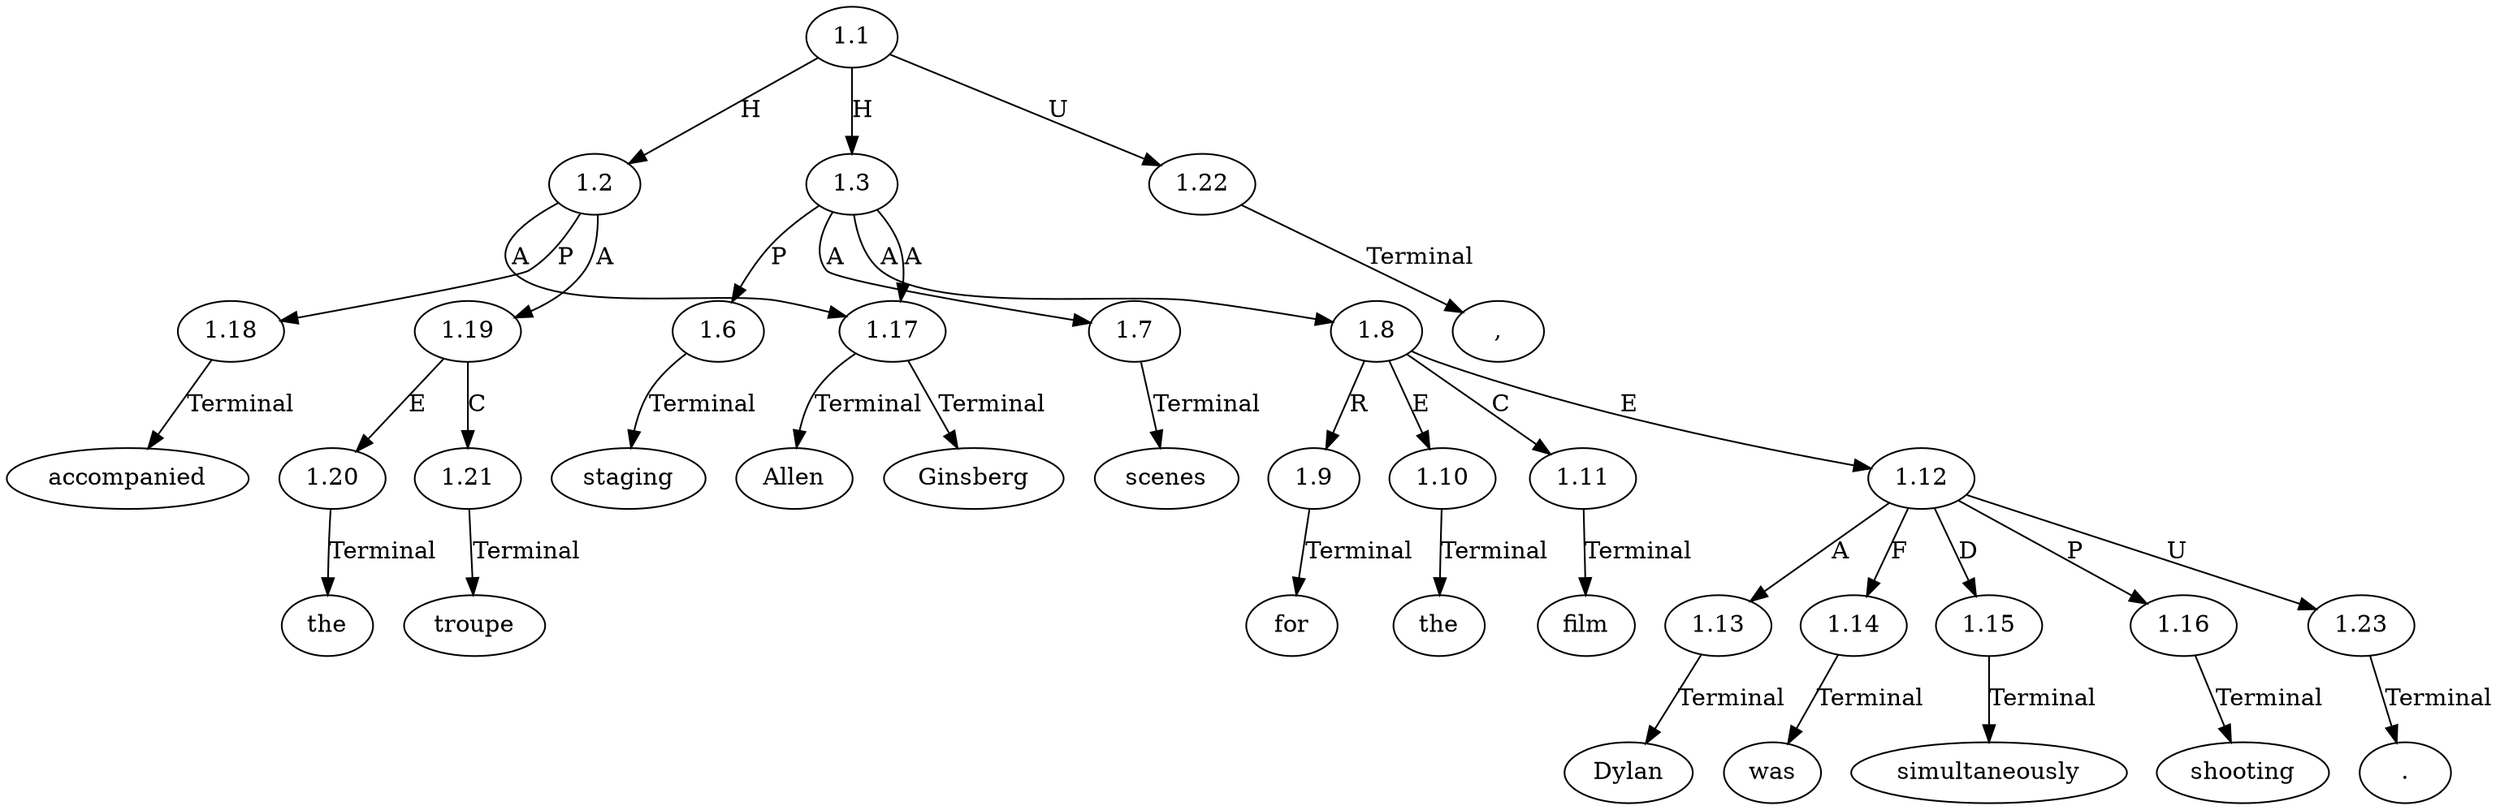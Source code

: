 // Graph
digraph {
	0.1 [label=Allen ordering=out]
	0.10 [label=the ordering=out]
	0.11 [label=film ordering=out]
	0.12 [label=Dylan ordering=out]
	0.13 [label=was ordering=out]
	0.14 [label=simultaneously ordering=out]
	0.15 [label=shooting ordering=out]
	0.16 [label="." ordering=out]
	0.2 [label=Ginsberg ordering=out]
	0.3 [label=accompanied ordering=out]
	0.4 [label=the ordering=out]
	0.5 [label=troupe ordering=out]
	0.6 [label="," ordering=out]
	0.7 [label=staging ordering=out]
	0.8 [label=scenes ordering=out]
	0.9 [label=for ordering=out]
	1.1 [label=1.1 ordering=out]
	1.2 [label=1.2 ordering=out]
	1.3 [label=1.3 ordering=out]
	1.6 [label=1.6 ordering=out]
	1.7 [label=1.7 ordering=out]
	1.8 [label=1.8 ordering=out]
	1.9 [label=1.9 ordering=out]
	1.10 [label=1.10 ordering=out]
	1.11 [label=1.11 ordering=out]
	1.12 [label=1.12 ordering=out]
	1.13 [label=1.13 ordering=out]
	1.14 [label=1.14 ordering=out]
	1.15 [label=1.15 ordering=out]
	1.16 [label=1.16 ordering=out]
	1.17 [label=1.17 ordering=out]
	1.18 [label=1.18 ordering=out]
	1.19 [label=1.19 ordering=out]
	1.20 [label=1.20 ordering=out]
	1.21 [label=1.21 ordering=out]
	1.22 [label=1.22 ordering=out]
	1.23 [label=1.23 ordering=out]
	1.1 -> 1.2 [label=H ordering=out]
	1.1 -> 1.3 [label=H ordering=out]
	1.1 -> 1.22 [label=U ordering=out]
	1.2 -> 1.17 [label=A ordering=out]
	1.2 -> 1.18 [label=P ordering=out]
	1.2 -> 1.19 [label=A ordering=out]
	1.3 -> 1.6 [label=P ordering=out]
	1.3 -> 1.7 [label=A ordering=out]
	1.3 -> 1.8 [label=A ordering=out]
	1.3 -> 1.17 [label=A ordering=out]
	1.6 -> 0.7 [label=Terminal ordering=out]
	1.7 -> 0.8 [label=Terminal ordering=out]
	1.8 -> 1.9 [label=R ordering=out]
	1.8 -> 1.10 [label=E ordering=out]
	1.8 -> 1.11 [label=C ordering=out]
	1.8 -> 1.12 [label=E ordering=out]
	1.9 -> 0.9 [label=Terminal ordering=out]
	1.10 -> 0.10 [label=Terminal ordering=out]
	1.11 -> 0.11 [label=Terminal ordering=out]
	1.12 -> 1.13 [label=A ordering=out]
	1.12 -> 1.14 [label=F ordering=out]
	1.12 -> 1.15 [label=D ordering=out]
	1.12 -> 1.16 [label=P ordering=out]
	1.12 -> 1.23 [label=U ordering=out]
	1.13 -> 0.12 [label=Terminal ordering=out]
	1.14 -> 0.13 [label=Terminal ordering=out]
	1.15 -> 0.14 [label=Terminal ordering=out]
	1.16 -> 0.15 [label=Terminal ordering=out]
	1.17 -> 0.1 [label=Terminal ordering=out]
	1.17 -> 0.2 [label=Terminal ordering=out]
	1.18 -> 0.3 [label=Terminal ordering=out]
	1.19 -> 1.20 [label=E ordering=out]
	1.19 -> 1.21 [label=C ordering=out]
	1.20 -> 0.4 [label=Terminal ordering=out]
	1.21 -> 0.5 [label=Terminal ordering=out]
	1.22 -> 0.6 [label=Terminal ordering=out]
	1.23 -> 0.16 [label=Terminal ordering=out]
}
